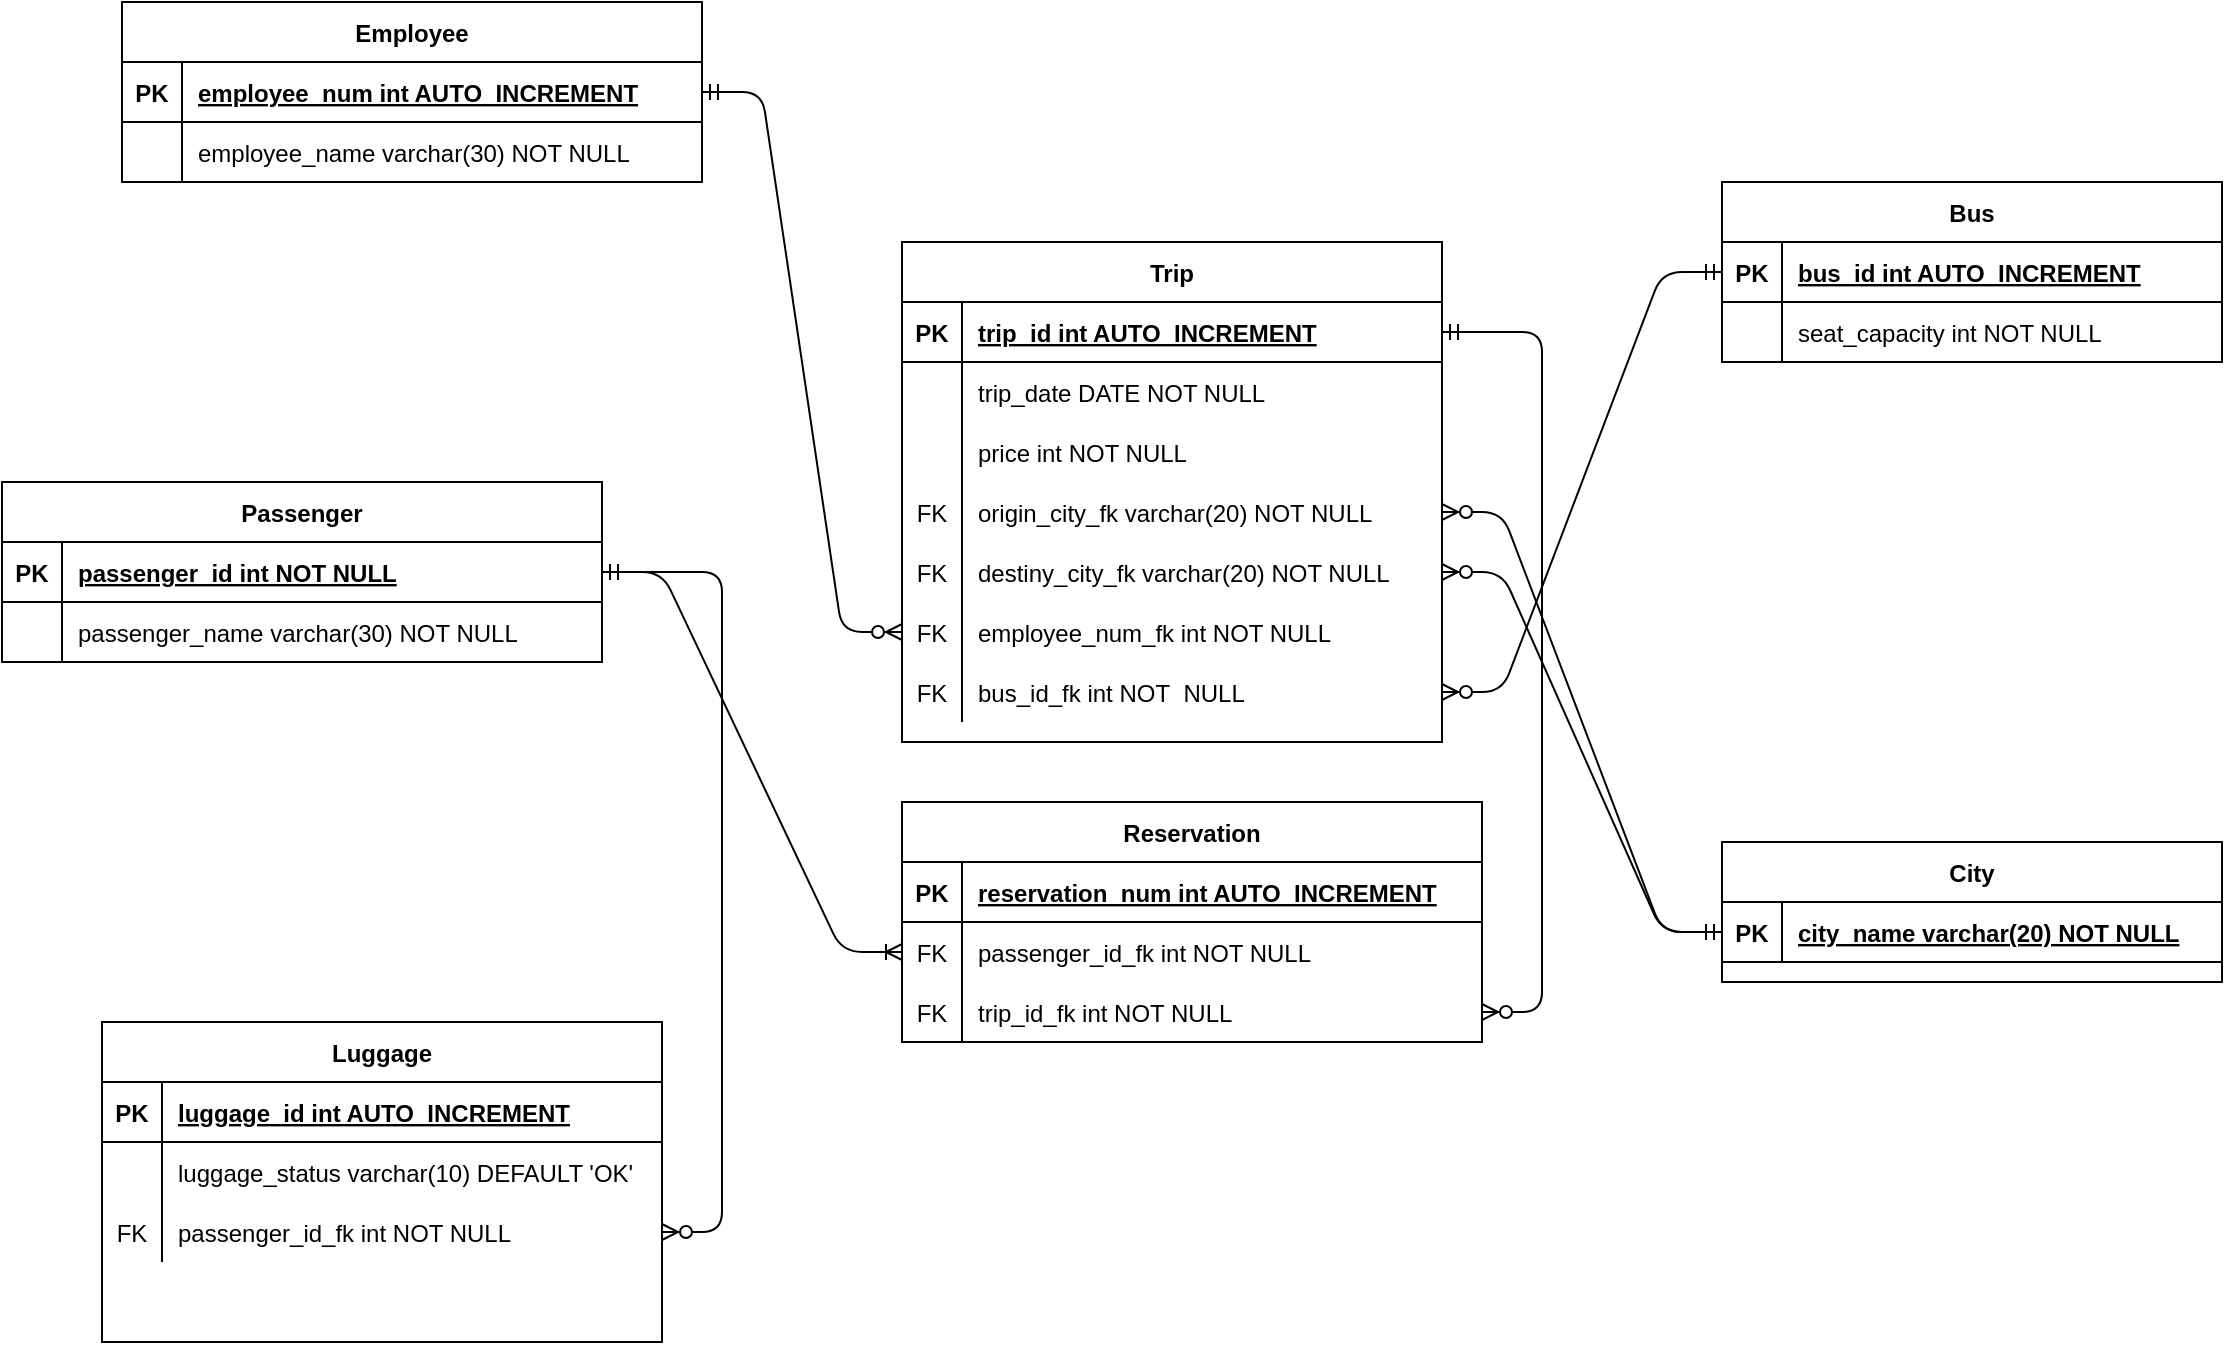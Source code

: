 <mxfile version="15.5.4" type="device"><diagram id="R2lEEEUBdFMjLlhIrx00" name="Page-1"><mxGraphModel dx="1304" dy="1629" grid="1" gridSize="10" guides="1" tooltips="1" connect="1" arrows="1" fold="1" page="1" pageScale="1" pageWidth="850" pageHeight="1100" math="0" shadow="0" extFonts="Permanent Marker^https://fonts.googleapis.com/css?family=Permanent+Marker"><root><mxCell id="0"/><mxCell id="1" parent="0"/><mxCell id="L-SGQrGp4K3fGoNQpLju-1" value="Passenger" style="shape=table;startSize=30;container=1;collapsible=1;childLayout=tableLayout;fixedRows=1;rowLines=0;fontStyle=1;align=center;resizeLast=1;" parent="1" vertex="1"><mxGeometry x="20" y="70" width="300" height="90" as="geometry"/></mxCell><mxCell id="L-SGQrGp4K3fGoNQpLju-2" value="" style="shape=partialRectangle;collapsible=0;dropTarget=0;pointerEvents=0;fillColor=none;top=0;left=0;bottom=1;right=0;points=[[0,0.5],[1,0.5]];portConstraint=eastwest;" parent="L-SGQrGp4K3fGoNQpLju-1" vertex="1"><mxGeometry y="30" width="300" height="30" as="geometry"/></mxCell><mxCell id="L-SGQrGp4K3fGoNQpLju-3" value="PK" style="shape=partialRectangle;connectable=0;fillColor=none;top=0;left=0;bottom=0;right=0;fontStyle=1;overflow=hidden;" parent="L-SGQrGp4K3fGoNQpLju-2" vertex="1"><mxGeometry width="30" height="30" as="geometry"/></mxCell><mxCell id="L-SGQrGp4K3fGoNQpLju-4" value="passenger_id int NOT NULL" style="shape=partialRectangle;connectable=0;fillColor=none;top=0;left=0;bottom=0;right=0;align=left;spacingLeft=6;fontStyle=5;overflow=hidden;" parent="L-SGQrGp4K3fGoNQpLju-2" vertex="1"><mxGeometry x="30" width="270" height="30" as="geometry"/></mxCell><mxCell id="L-SGQrGp4K3fGoNQpLju-5" value="" style="shape=partialRectangle;collapsible=0;dropTarget=0;pointerEvents=0;fillColor=none;top=0;left=0;bottom=0;right=0;points=[[0,0.5],[1,0.5]];portConstraint=eastwest;" parent="L-SGQrGp4K3fGoNQpLju-1" vertex="1"><mxGeometry y="60" width="300" height="30" as="geometry"/></mxCell><mxCell id="L-SGQrGp4K3fGoNQpLju-6" value="" style="shape=partialRectangle;connectable=0;fillColor=none;top=0;left=0;bottom=0;right=0;editable=1;overflow=hidden;" parent="L-SGQrGp4K3fGoNQpLju-5" vertex="1"><mxGeometry width="30" height="30" as="geometry"/></mxCell><mxCell id="L-SGQrGp4K3fGoNQpLju-7" value="passenger_name varchar(30) NOT NULL" style="shape=partialRectangle;connectable=0;fillColor=none;top=0;left=0;bottom=0;right=0;align=left;spacingLeft=6;overflow=hidden;" parent="L-SGQrGp4K3fGoNQpLju-5" vertex="1"><mxGeometry x="30" width="270" height="30" as="geometry"/></mxCell><mxCell id="L-SGQrGp4K3fGoNQpLju-14" value="Bus" style="shape=table;startSize=30;container=1;collapsible=1;childLayout=tableLayout;fixedRows=1;rowLines=0;fontStyle=1;align=center;resizeLast=1;" parent="1" vertex="1"><mxGeometry x="880" y="-80" width="250" height="90" as="geometry"/></mxCell><mxCell id="L-SGQrGp4K3fGoNQpLju-15" value="" style="shape=partialRectangle;collapsible=0;dropTarget=0;pointerEvents=0;fillColor=none;top=0;left=0;bottom=1;right=0;points=[[0,0.5],[1,0.5]];portConstraint=eastwest;" parent="L-SGQrGp4K3fGoNQpLju-14" vertex="1"><mxGeometry y="30" width="250" height="30" as="geometry"/></mxCell><mxCell id="L-SGQrGp4K3fGoNQpLju-16" value="PK" style="shape=partialRectangle;connectable=0;fillColor=none;top=0;left=0;bottom=0;right=0;fontStyle=1;overflow=hidden;" parent="L-SGQrGp4K3fGoNQpLju-15" vertex="1"><mxGeometry width="30" height="30" as="geometry"/></mxCell><mxCell id="L-SGQrGp4K3fGoNQpLju-17" value="bus_id int AUTO_INCREMENT" style="shape=partialRectangle;connectable=0;fillColor=none;top=0;left=0;bottom=0;right=0;align=left;spacingLeft=6;fontStyle=5;overflow=hidden;" parent="L-SGQrGp4K3fGoNQpLju-15" vertex="1"><mxGeometry x="30" width="220" height="30" as="geometry"/></mxCell><mxCell id="L-SGQrGp4K3fGoNQpLju-18" value="" style="shape=partialRectangle;collapsible=0;dropTarget=0;pointerEvents=0;fillColor=none;top=0;left=0;bottom=0;right=0;points=[[0,0.5],[1,0.5]];portConstraint=eastwest;" parent="L-SGQrGp4K3fGoNQpLju-14" vertex="1"><mxGeometry y="60" width="250" height="30" as="geometry"/></mxCell><mxCell id="L-SGQrGp4K3fGoNQpLju-19" value="" style="shape=partialRectangle;connectable=0;fillColor=none;top=0;left=0;bottom=0;right=0;editable=1;overflow=hidden;" parent="L-SGQrGp4K3fGoNQpLju-18" vertex="1"><mxGeometry width="30" height="30" as="geometry"/></mxCell><mxCell id="L-SGQrGp4K3fGoNQpLju-20" value="seat_capacity int NOT NULL" style="shape=partialRectangle;connectable=0;fillColor=none;top=0;left=0;bottom=0;right=0;align=left;spacingLeft=6;overflow=hidden;" parent="L-SGQrGp4K3fGoNQpLju-18" vertex="1"><mxGeometry x="30" width="220" height="30" as="geometry"/></mxCell><mxCell id="L-SGQrGp4K3fGoNQpLju-27" value="Luggage" style="shape=table;startSize=30;container=1;collapsible=1;childLayout=tableLayout;fixedRows=1;rowLines=0;fontStyle=1;align=center;resizeLast=1;" parent="1" vertex="1"><mxGeometry x="70" y="340" width="280" height="160" as="geometry"/></mxCell><mxCell id="L-SGQrGp4K3fGoNQpLju-28" value="" style="shape=partialRectangle;collapsible=0;dropTarget=0;pointerEvents=0;fillColor=none;top=0;left=0;bottom=1;right=0;points=[[0,0.5],[1,0.5]];portConstraint=eastwest;" parent="L-SGQrGp4K3fGoNQpLju-27" vertex="1"><mxGeometry y="30" width="280" height="30" as="geometry"/></mxCell><mxCell id="L-SGQrGp4K3fGoNQpLju-29" value="PK" style="shape=partialRectangle;connectable=0;fillColor=none;top=0;left=0;bottom=0;right=0;fontStyle=1;overflow=hidden;" parent="L-SGQrGp4K3fGoNQpLju-28" vertex="1"><mxGeometry width="30" height="30" as="geometry"><mxRectangle width="30" height="30" as="alternateBounds"/></mxGeometry></mxCell><mxCell id="L-SGQrGp4K3fGoNQpLju-30" value="luggage_id int AUTO_INCREMENT" style="shape=partialRectangle;connectable=0;fillColor=none;top=0;left=0;bottom=0;right=0;align=left;spacingLeft=6;fontStyle=5;overflow=hidden;" parent="L-SGQrGp4K3fGoNQpLju-28" vertex="1"><mxGeometry x="30" width="250" height="30" as="geometry"><mxRectangle width="250" height="30" as="alternateBounds"/></mxGeometry></mxCell><mxCell id="L-SGQrGp4K3fGoNQpLju-31" value="" style="shape=partialRectangle;collapsible=0;dropTarget=0;pointerEvents=0;fillColor=none;top=0;left=0;bottom=0;right=0;points=[[0,0.5],[1,0.5]];portConstraint=eastwest;" parent="L-SGQrGp4K3fGoNQpLju-27" vertex="1"><mxGeometry y="60" width="280" height="30" as="geometry"/></mxCell><mxCell id="L-SGQrGp4K3fGoNQpLju-32" value="" style="shape=partialRectangle;connectable=0;fillColor=none;top=0;left=0;bottom=0;right=0;editable=1;overflow=hidden;" parent="L-SGQrGp4K3fGoNQpLju-31" vertex="1"><mxGeometry width="30" height="30" as="geometry"><mxRectangle width="30" height="30" as="alternateBounds"/></mxGeometry></mxCell><mxCell id="L-SGQrGp4K3fGoNQpLju-33" value="luggage_status varchar(10) DEFAULT 'OK'" style="shape=partialRectangle;connectable=0;fillColor=none;top=0;left=0;bottom=0;right=0;align=left;spacingLeft=6;overflow=hidden;" parent="L-SGQrGp4K3fGoNQpLju-31" vertex="1"><mxGeometry x="30" width="250" height="30" as="geometry"><mxRectangle width="250" height="30" as="alternateBounds"/></mxGeometry></mxCell><mxCell id="L-SGQrGp4K3fGoNQpLju-37" value="" style="shape=partialRectangle;collapsible=0;dropTarget=0;pointerEvents=0;fillColor=none;top=0;left=0;bottom=0;right=0;points=[[0,0.5],[1,0.5]];portConstraint=eastwest;" parent="L-SGQrGp4K3fGoNQpLju-27" vertex="1"><mxGeometry y="90" width="280" height="30" as="geometry"/></mxCell><mxCell id="L-SGQrGp4K3fGoNQpLju-38" value="FK" style="shape=partialRectangle;connectable=0;fillColor=none;top=0;left=0;bottom=0;right=0;editable=1;overflow=hidden;" parent="L-SGQrGp4K3fGoNQpLju-37" vertex="1"><mxGeometry width="30" height="30" as="geometry"><mxRectangle width="30" height="30" as="alternateBounds"/></mxGeometry></mxCell><mxCell id="L-SGQrGp4K3fGoNQpLju-39" value="passenger_id_fk int NOT NULL" style="shape=partialRectangle;connectable=0;fillColor=none;top=0;left=0;bottom=0;right=0;align=left;spacingLeft=6;overflow=hidden;" parent="L-SGQrGp4K3fGoNQpLju-37" vertex="1"><mxGeometry x="30" width="250" height="30" as="geometry"><mxRectangle width="250" height="30" as="alternateBounds"/></mxGeometry></mxCell><mxCell id="L-SGQrGp4K3fGoNQpLju-42" value="City" style="shape=table;startSize=30;container=1;collapsible=1;childLayout=tableLayout;fixedRows=1;rowLines=0;fontStyle=1;align=center;resizeLast=1;" parent="1" vertex="1"><mxGeometry x="880" y="250" width="250" height="70" as="geometry"/></mxCell><mxCell id="L-SGQrGp4K3fGoNQpLju-43" value="" style="shape=partialRectangle;collapsible=0;dropTarget=0;pointerEvents=0;fillColor=none;top=0;left=0;bottom=1;right=0;points=[[0,0.5],[1,0.5]];portConstraint=eastwest;" parent="L-SGQrGp4K3fGoNQpLju-42" vertex="1"><mxGeometry y="30" width="250" height="30" as="geometry"/></mxCell><mxCell id="L-SGQrGp4K3fGoNQpLju-44" value="PK" style="shape=partialRectangle;connectable=0;fillColor=none;top=0;left=0;bottom=0;right=0;fontStyle=1;overflow=hidden;" parent="L-SGQrGp4K3fGoNQpLju-43" vertex="1"><mxGeometry width="30" height="30" as="geometry"/></mxCell><mxCell id="L-SGQrGp4K3fGoNQpLju-45" value="city_name varchar(20) NOT NULL" style="shape=partialRectangle;connectable=0;fillColor=none;top=0;left=0;bottom=0;right=0;align=left;spacingLeft=6;fontStyle=5;overflow=hidden;" parent="L-SGQrGp4K3fGoNQpLju-43" vertex="1"><mxGeometry x="30" width="220" height="30" as="geometry"/></mxCell><mxCell id="L-SGQrGp4K3fGoNQpLju-55" value="Employee" style="shape=table;startSize=30;container=1;collapsible=1;childLayout=tableLayout;fixedRows=1;rowLines=0;fontStyle=1;align=center;resizeLast=1;" parent="1" vertex="1"><mxGeometry x="80" y="-170" width="290" height="90" as="geometry"/></mxCell><mxCell id="L-SGQrGp4K3fGoNQpLju-56" value="" style="shape=partialRectangle;collapsible=0;dropTarget=0;pointerEvents=0;fillColor=none;top=0;left=0;bottom=1;right=0;points=[[0,0.5],[1,0.5]];portConstraint=eastwest;" parent="L-SGQrGp4K3fGoNQpLju-55" vertex="1"><mxGeometry y="30" width="290" height="30" as="geometry"/></mxCell><mxCell id="L-SGQrGp4K3fGoNQpLju-57" value="PK" style="shape=partialRectangle;connectable=0;fillColor=none;top=0;left=0;bottom=0;right=0;fontStyle=1;overflow=hidden;" parent="L-SGQrGp4K3fGoNQpLju-56" vertex="1"><mxGeometry width="30" height="30" as="geometry"/></mxCell><mxCell id="L-SGQrGp4K3fGoNQpLju-58" value="employee_num int AUTO_INCREMENT" style="shape=partialRectangle;connectable=0;fillColor=none;top=0;left=0;bottom=0;right=0;align=left;spacingLeft=6;fontStyle=5;overflow=hidden;" parent="L-SGQrGp4K3fGoNQpLju-56" vertex="1"><mxGeometry x="30" width="260" height="30" as="geometry"/></mxCell><mxCell id="L-SGQrGp4K3fGoNQpLju-59" value="" style="shape=partialRectangle;collapsible=0;dropTarget=0;pointerEvents=0;fillColor=none;top=0;left=0;bottom=0;right=0;points=[[0,0.5],[1,0.5]];portConstraint=eastwest;" parent="L-SGQrGp4K3fGoNQpLju-55" vertex="1"><mxGeometry y="60" width="290" height="30" as="geometry"/></mxCell><mxCell id="L-SGQrGp4K3fGoNQpLju-60" value="" style="shape=partialRectangle;connectable=0;fillColor=none;top=0;left=0;bottom=0;right=0;editable=1;overflow=hidden;" parent="L-SGQrGp4K3fGoNQpLju-59" vertex="1"><mxGeometry width="30" height="30" as="geometry"/></mxCell><mxCell id="L-SGQrGp4K3fGoNQpLju-61" value="employee_name varchar(30) NOT NULL" style="shape=partialRectangle;connectable=0;fillColor=none;top=0;left=0;bottom=0;right=0;align=left;spacingLeft=6;overflow=hidden;" parent="L-SGQrGp4K3fGoNQpLju-59" vertex="1"><mxGeometry x="30" width="260" height="30" as="geometry"/></mxCell><mxCell id="L-SGQrGp4K3fGoNQpLju-68" value="" style="edgeStyle=entityRelationEdgeStyle;fontSize=12;html=1;endArrow=ERzeroToMany;startArrow=ERmandOne;" parent="1" source="L-SGQrGp4K3fGoNQpLju-2" target="L-SGQrGp4K3fGoNQpLju-37" edge="1"><mxGeometry width="100" height="100" relative="1" as="geometry"><mxPoint x="40" y="200" as="sourcePoint"/><mxPoint x="705" y="350" as="targetPoint"/></mxGeometry></mxCell><object label="Reservation" id="L-SGQrGp4K3fGoNQpLju-82"><mxCell style="shape=table;startSize=30;container=1;collapsible=1;childLayout=tableLayout;fixedRows=1;rowLines=0;fontStyle=1;align=center;resizeLast=1;" parent="1" vertex="1"><mxGeometry x="470" y="230" width="290" height="120" as="geometry"/></mxCell></object><mxCell id="L-SGQrGp4K3fGoNQpLju-83" value="" style="shape=partialRectangle;collapsible=0;dropTarget=0;pointerEvents=0;fillColor=none;top=0;left=0;bottom=1;right=0;points=[[0,0.5],[1,0.5]];portConstraint=eastwest;" parent="L-SGQrGp4K3fGoNQpLju-82" vertex="1"><mxGeometry y="30" width="290" height="30" as="geometry"/></mxCell><mxCell id="L-SGQrGp4K3fGoNQpLju-84" value="PK" style="shape=partialRectangle;connectable=0;fillColor=none;top=0;left=0;bottom=0;right=0;fontStyle=1;overflow=hidden;" parent="L-SGQrGp4K3fGoNQpLju-83" vertex="1"><mxGeometry width="30" height="30" as="geometry"/></mxCell><mxCell id="L-SGQrGp4K3fGoNQpLju-85" value="reservation_num int AUTO_INCREMENT" style="shape=partialRectangle;connectable=0;fillColor=none;top=0;left=0;bottom=0;right=0;align=left;spacingLeft=6;fontStyle=5;overflow=hidden;" parent="L-SGQrGp4K3fGoNQpLju-83" vertex="1"><mxGeometry x="30" width="260" height="30" as="geometry"/></mxCell><mxCell id="L-SGQrGp4K3fGoNQpLju-92" value="" style="shape=partialRectangle;collapsible=0;dropTarget=0;pointerEvents=0;fillColor=none;top=0;left=0;bottom=0;right=0;points=[[0,0.5],[1,0.5]];portConstraint=eastwest;" parent="L-SGQrGp4K3fGoNQpLju-82" vertex="1"><mxGeometry y="60" width="290" height="30" as="geometry"/></mxCell><mxCell id="L-SGQrGp4K3fGoNQpLju-93" value="FK" style="shape=partialRectangle;connectable=0;fillColor=none;top=0;left=0;bottom=0;right=0;editable=1;overflow=hidden;" parent="L-SGQrGp4K3fGoNQpLju-92" vertex="1"><mxGeometry width="30" height="30" as="geometry"/></mxCell><mxCell id="L-SGQrGp4K3fGoNQpLju-94" value="passenger_id_fk int NOT NULL" style="shape=partialRectangle;connectable=0;fillColor=none;top=0;left=0;bottom=0;right=0;align=left;spacingLeft=6;overflow=hidden;" parent="L-SGQrGp4K3fGoNQpLju-92" vertex="1"><mxGeometry x="30" width="260" height="30" as="geometry"/></mxCell><mxCell id="L-SGQrGp4K3fGoNQpLju-124" style="shape=partialRectangle;collapsible=0;dropTarget=0;pointerEvents=0;fillColor=none;top=0;left=0;bottom=0;right=0;points=[[0,0.5],[1,0.5]];portConstraint=eastwest;" parent="L-SGQrGp4K3fGoNQpLju-82" vertex="1"><mxGeometry y="90" width="290" height="30" as="geometry"/></mxCell><mxCell id="L-SGQrGp4K3fGoNQpLju-125" value="FK" style="shape=partialRectangle;connectable=0;fillColor=none;top=0;left=0;bottom=0;right=0;editable=1;overflow=hidden;" parent="L-SGQrGp4K3fGoNQpLju-124" vertex="1"><mxGeometry width="30" height="30" as="geometry"/></mxCell><mxCell id="L-SGQrGp4K3fGoNQpLju-126" value="trip_id_fk int NOT NULL" style="shape=partialRectangle;connectable=0;fillColor=none;top=0;left=0;bottom=0;right=0;align=left;spacingLeft=6;overflow=hidden;" parent="L-SGQrGp4K3fGoNQpLju-124" vertex="1"><mxGeometry x="30" width="260" height="30" as="geometry"/></mxCell><mxCell id="L-SGQrGp4K3fGoNQpLju-95" value="" style="edgeStyle=entityRelationEdgeStyle;fontSize=12;html=1;endArrow=ERoneToMany;startArrow=ERmandOne;" parent="1" source="L-SGQrGp4K3fGoNQpLju-2" target="L-SGQrGp4K3fGoNQpLju-92" edge="1"><mxGeometry width="100" height="100" relative="1" as="geometry"><mxPoint x="565" y="730" as="sourcePoint"/><mxPoint x="665" y="630" as="targetPoint"/></mxGeometry></mxCell><mxCell id="L-SGQrGp4K3fGoNQpLju-127" value="" style="edgeStyle=entityRelationEdgeStyle;fontSize=12;html=1;endArrow=ERzeroToMany;startArrow=ERmandOne;" parent="1" source="L-SGQrGp4K3fGoNQpLju-70" target="L-SGQrGp4K3fGoNQpLju-124" edge="1"><mxGeometry width="100" height="100" relative="1" as="geometry"><mxPoint x="730" y="210" as="sourcePoint"/><mxPoint x="750" y="570" as="targetPoint"/></mxGeometry></mxCell><mxCell id="L-SGQrGp4K3fGoNQpLju-128" value="" style="edgeStyle=entityRelationEdgeStyle;fontSize=12;html=1;endArrow=ERzeroToMany;startArrow=ERmandOne;" parent="1" source="L-SGQrGp4K3fGoNQpLju-15" target="L-SGQrGp4K3fGoNQpLju-79" edge="1"><mxGeometry width="100" height="100" relative="1" as="geometry"><mxPoint x="880" y="-35" as="sourcePoint"/><mxPoint x="810" y="520" as="targetPoint"/></mxGeometry></mxCell><mxCell id="L-SGQrGp4K3fGoNQpLju-129" value="" style="edgeStyle=entityRelationEdgeStyle;fontSize=12;html=1;endArrow=ERzeroToMany;startArrow=ERmandOne;" parent="1" source="L-SGQrGp4K3fGoNQpLju-56" target="L-SGQrGp4K3fGoNQpLju-130" edge="1"><mxGeometry width="100" height="100" relative="1" as="geometry"><mxPoint x="610" y="-240" as="sourcePoint"/><mxPoint x="470" y="-120" as="targetPoint"/></mxGeometry></mxCell><mxCell id="L-SGQrGp4K3fGoNQpLju-133" value="" style="edgeStyle=entityRelationEdgeStyle;fontSize=12;html=1;endArrow=ERzeroToMany;startArrow=ERmandOne;" parent="1" source="L-SGQrGp4K3fGoNQpLju-43" target="L-SGQrGp4K3fGoNQpLju-73" edge="1"><mxGeometry width="100" height="100" relative="1" as="geometry"><mxPoint x="740" y="530" as="sourcePoint"/><mxPoint x="740" y="990" as="targetPoint"/></mxGeometry></mxCell><mxCell id="L-SGQrGp4K3fGoNQpLju-134" value="" style="edgeStyle=entityRelationEdgeStyle;fontSize=12;html=1;endArrow=ERzeroToMany;startArrow=ERmandOne;" parent="1" source="L-SGQrGp4K3fGoNQpLju-43" target="L-SGQrGp4K3fGoNQpLju-149" edge="1"><mxGeometry width="100" height="100" relative="1" as="geometry"><mxPoint x="860" y="520" as="sourcePoint"/><mxPoint x="860" y="980" as="targetPoint"/></mxGeometry></mxCell><mxCell id="L-SGQrGp4K3fGoNQpLju-69" value="Trip" style="shape=table;startSize=30;container=1;collapsible=1;childLayout=tableLayout;fixedRows=1;rowLines=0;fontStyle=1;align=center;resizeLast=1;" parent="1" vertex="1"><mxGeometry x="470" y="-50" width="270" height="250" as="geometry"/></mxCell><mxCell id="L-SGQrGp4K3fGoNQpLju-70" value="" style="shape=partialRectangle;collapsible=0;dropTarget=0;pointerEvents=0;fillColor=none;top=0;left=0;bottom=1;right=0;points=[[0,0.5],[1,0.5]];portConstraint=eastwest;" parent="L-SGQrGp4K3fGoNQpLju-69" vertex="1"><mxGeometry y="30" width="270" height="30" as="geometry"/></mxCell><mxCell id="L-SGQrGp4K3fGoNQpLju-71" value="PK" style="shape=partialRectangle;connectable=0;fillColor=none;top=0;left=0;bottom=0;right=0;fontStyle=1;overflow=hidden;" parent="L-SGQrGp4K3fGoNQpLju-70" vertex="1"><mxGeometry width="30" height="30" as="geometry"/></mxCell><mxCell id="L-SGQrGp4K3fGoNQpLju-72" value="trip_id int AUTO_INCREMENT" style="shape=partialRectangle;connectable=0;fillColor=none;top=0;left=0;bottom=0;right=0;align=left;spacingLeft=6;fontStyle=5;overflow=hidden;" parent="L-SGQrGp4K3fGoNQpLju-70" vertex="1"><mxGeometry x="30" width="240" height="30" as="geometry"/></mxCell><mxCell id="L-SGQrGp4K3fGoNQpLju-76" value="" style="shape=partialRectangle;collapsible=0;dropTarget=0;pointerEvents=0;fillColor=none;top=0;left=0;bottom=0;right=0;points=[[0,0.5],[1,0.5]];portConstraint=eastwest;" parent="L-SGQrGp4K3fGoNQpLju-69" vertex="1"><mxGeometry y="60" width="270" height="30" as="geometry"/></mxCell><mxCell id="L-SGQrGp4K3fGoNQpLju-77" value="" style="shape=partialRectangle;connectable=0;fillColor=none;top=0;left=0;bottom=0;right=0;editable=1;overflow=hidden;" parent="L-SGQrGp4K3fGoNQpLju-76" vertex="1"><mxGeometry width="30" height="30" as="geometry"/></mxCell><mxCell id="L-SGQrGp4K3fGoNQpLju-78" value="trip_date DATE NOT NULL" style="shape=partialRectangle;connectable=0;fillColor=none;top=0;left=0;bottom=0;right=0;align=left;spacingLeft=6;overflow=hidden;" parent="L-SGQrGp4K3fGoNQpLju-76" vertex="1"><mxGeometry x="30" width="240" height="30" as="geometry"/></mxCell><mxCell id="lnlIf-X0vk_SNEOO1ePo-1" style="shape=partialRectangle;collapsible=0;dropTarget=0;pointerEvents=0;fillColor=none;top=0;left=0;bottom=0;right=0;points=[[0,0.5],[1,0.5]];portConstraint=eastwest;" parent="L-SGQrGp4K3fGoNQpLju-69" vertex="1"><mxGeometry y="90" width="270" height="30" as="geometry"/></mxCell><mxCell id="lnlIf-X0vk_SNEOO1ePo-2" style="shape=partialRectangle;connectable=0;fillColor=none;top=0;left=0;bottom=0;right=0;editable=1;overflow=hidden;" parent="lnlIf-X0vk_SNEOO1ePo-1" vertex="1"><mxGeometry width="30" height="30" as="geometry"/></mxCell><mxCell id="lnlIf-X0vk_SNEOO1ePo-3" value="price int NOT NULL" style="shape=partialRectangle;connectable=0;fillColor=none;top=0;left=0;bottom=0;right=0;align=left;spacingLeft=6;overflow=hidden;" parent="lnlIf-X0vk_SNEOO1ePo-1" vertex="1"><mxGeometry x="30" width="240" height="30" as="geometry"/></mxCell><mxCell id="L-SGQrGp4K3fGoNQpLju-73" value="" style="shape=partialRectangle;collapsible=0;dropTarget=0;pointerEvents=0;fillColor=none;top=0;left=0;bottom=0;right=0;points=[[0,0.5],[1,0.5]];portConstraint=eastwest;" parent="L-SGQrGp4K3fGoNQpLju-69" vertex="1"><mxGeometry y="120" width="270" height="30" as="geometry"/></mxCell><mxCell id="L-SGQrGp4K3fGoNQpLju-74" value="FK" style="shape=partialRectangle;connectable=0;fillColor=none;top=0;left=0;bottom=0;right=0;editable=1;overflow=hidden;" parent="L-SGQrGp4K3fGoNQpLju-73" vertex="1"><mxGeometry width="30" height="30" as="geometry"/></mxCell><mxCell id="L-SGQrGp4K3fGoNQpLju-75" value="origin_city_fk varchar(20) NOT NULL" style="shape=partialRectangle;connectable=0;fillColor=none;top=0;left=0;bottom=0;right=0;align=left;spacingLeft=6;overflow=hidden;" parent="L-SGQrGp4K3fGoNQpLju-73" vertex="1"><mxGeometry x="30" width="240" height="30" as="geometry"/></mxCell><mxCell id="L-SGQrGp4K3fGoNQpLju-149" style="shape=partialRectangle;collapsible=0;dropTarget=0;pointerEvents=0;fillColor=none;top=0;left=0;bottom=0;right=0;points=[[0,0.5],[1,0.5]];portConstraint=eastwest;" parent="L-SGQrGp4K3fGoNQpLju-69" vertex="1"><mxGeometry y="150" width="270" height="30" as="geometry"/></mxCell><mxCell id="L-SGQrGp4K3fGoNQpLju-150" value="FK" style="shape=partialRectangle;connectable=0;fillColor=none;top=0;left=0;bottom=0;right=0;editable=1;overflow=hidden;" parent="L-SGQrGp4K3fGoNQpLju-149" vertex="1"><mxGeometry width="30" height="30" as="geometry"/></mxCell><mxCell id="L-SGQrGp4K3fGoNQpLju-151" value="destiny_city_fk varchar(20) NOT NULL" style="shape=partialRectangle;connectable=0;fillColor=none;top=0;left=0;bottom=0;right=0;align=left;spacingLeft=6;overflow=hidden;" parent="L-SGQrGp4K3fGoNQpLju-149" vertex="1"><mxGeometry x="30" width="240" height="30" as="geometry"/></mxCell><mxCell id="L-SGQrGp4K3fGoNQpLju-130" style="shape=partialRectangle;collapsible=0;dropTarget=0;pointerEvents=0;fillColor=none;top=0;left=0;bottom=0;right=0;points=[[0,0.5],[1,0.5]];portConstraint=eastwest;" parent="L-SGQrGp4K3fGoNQpLju-69" vertex="1"><mxGeometry y="180" width="270" height="30" as="geometry"/></mxCell><mxCell id="L-SGQrGp4K3fGoNQpLju-131" value="FK" style="shape=partialRectangle;connectable=0;fillColor=none;top=0;left=0;bottom=0;right=0;editable=1;overflow=hidden;" parent="L-SGQrGp4K3fGoNQpLju-130" vertex="1"><mxGeometry width="30" height="30" as="geometry"/></mxCell><mxCell id="L-SGQrGp4K3fGoNQpLju-132" value="employee_num_fk int NOT NULL" style="shape=partialRectangle;connectable=0;fillColor=none;top=0;left=0;bottom=0;right=0;align=left;spacingLeft=6;overflow=hidden;" parent="L-SGQrGp4K3fGoNQpLju-130" vertex="1"><mxGeometry x="30" width="240" height="30" as="geometry"/></mxCell><mxCell id="L-SGQrGp4K3fGoNQpLju-79" value="" style="shape=partialRectangle;collapsible=0;dropTarget=0;pointerEvents=0;fillColor=none;top=0;left=0;bottom=0;right=0;points=[[0,0.5],[1,0.5]];portConstraint=eastwest;" parent="L-SGQrGp4K3fGoNQpLju-69" vertex="1"><mxGeometry y="210" width="270" height="30" as="geometry"/></mxCell><mxCell id="L-SGQrGp4K3fGoNQpLju-80" value="FK" style="shape=partialRectangle;connectable=0;fillColor=none;top=0;left=0;bottom=0;right=0;editable=1;overflow=hidden;" parent="L-SGQrGp4K3fGoNQpLju-79" vertex="1"><mxGeometry width="30" height="30" as="geometry"/></mxCell><mxCell id="L-SGQrGp4K3fGoNQpLju-81" value="bus_id_fk int NOT  NULL" style="shape=partialRectangle;connectable=0;fillColor=none;top=0;left=0;bottom=0;right=0;align=left;spacingLeft=6;overflow=hidden;" parent="L-SGQrGp4K3fGoNQpLju-79" vertex="1"><mxGeometry x="30" width="240" height="30" as="geometry"/></mxCell></root></mxGraphModel></diagram></mxfile>